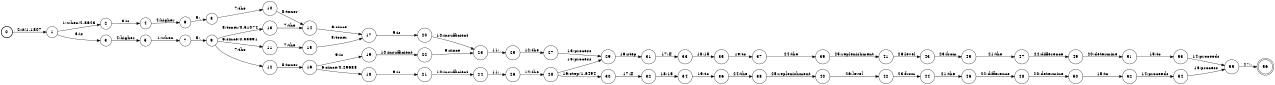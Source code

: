 digraph FST {
rankdir = LR;
size = "8.5,11";
label = "";
center = 1;
orientation = Portrait;
ranksep = "0.4";
nodesep = "0.25";
0 [label = "0", shape = circle, style = bold, fontsize = 14]
	0 -> 1 [label = "2:it/1.1807", fontsize = 14];
1 [label = "1", shape = circle, style = solid, fontsize = 14]
	1 -> 2 [label = "1:when/2.8623", fontsize = 14];
	1 -> 3 [label = "3:is", fontsize = 14];
2 [label = "2", shape = circle, style = solid, fontsize = 14]
	2 -> 4 [label = "3:is", fontsize = 14];
3 [label = "3", shape = circle, style = solid, fontsize = 14]
	3 -> 5 [label = "4:higher", fontsize = 14];
4 [label = "4", shape = circle, style = solid, fontsize = 14]
	4 -> 6 [label = "4:higher", fontsize = 14];
5 [label = "5", shape = circle, style = solid, fontsize = 14]
	5 -> 7 [label = "1:when", fontsize = 14];
6 [label = "6", shape = circle, style = solid, fontsize = 14]
	6 -> 8 [label = "5:,", fontsize = 14];
7 [label = "7", shape = circle, style = solid, fontsize = 14]
	7 -> 9 [label = "5:,", fontsize = 14];
8 [label = "8", shape = circle, style = solid, fontsize = 14]
	8 -> 10 [label = "7:the", fontsize = 14];
9 [label = "9", shape = circle, style = solid, fontsize = 14]
	9 -> 11 [label = "6:since/0.33691", fontsize = 14];
	9 -> 12 [label = "7:the", fontsize = 14];
	9 -> 13 [label = "8:toner/0.51074", fontsize = 14];
10 [label = "10", shape = circle, style = solid, fontsize = 14]
	10 -> 14 [label = "8:toner", fontsize = 14];
11 [label = "11", shape = circle, style = solid, fontsize = 14]
	11 -> 15 [label = "7:the", fontsize = 14];
12 [label = "12", shape = circle, style = solid, fontsize = 14]
	12 -> 16 [label = "8:toner", fontsize = 14];
13 [label = "13", shape = circle, style = solid, fontsize = 14]
	13 -> 14 [label = "7:the", fontsize = 14];
14 [label = "14", shape = circle, style = solid, fontsize = 14]
	14 -> 17 [label = "6:since", fontsize = 14];
15 [label = "15", shape = circle, style = solid, fontsize = 14]
	15 -> 17 [label = "8:toner", fontsize = 14];
16 [label = "16", shape = circle, style = solid, fontsize = 14]
	16 -> 19 [label = "9:is", fontsize = 14];
	16 -> 18 [label = "6:since/0.29688", fontsize = 14];
17 [label = "17", shape = circle, style = solid, fontsize = 14]
	17 -> 20 [label = "9:is", fontsize = 14];
18 [label = "18", shape = circle, style = solid, fontsize = 14]
	18 -> 21 [label = "9:is", fontsize = 14];
19 [label = "19", shape = circle, style = solid, fontsize = 14]
	19 -> 22 [label = "10:insufficient", fontsize = 14];
20 [label = "20", shape = circle, style = solid, fontsize = 14]
	20 -> 23 [label = "10:insufficient", fontsize = 14];
21 [label = "21", shape = circle, style = solid, fontsize = 14]
	21 -> 24 [label = "10:insufficient", fontsize = 14];
22 [label = "22", shape = circle, style = solid, fontsize = 14]
	22 -> 23 [label = "6:since", fontsize = 14];
23 [label = "23", shape = circle, style = solid, fontsize = 14]
	23 -> 25 [label = "11:,", fontsize = 14];
24 [label = "24", shape = circle, style = solid, fontsize = 14]
	24 -> 26 [label = "11:,", fontsize = 14];
25 [label = "25", shape = circle, style = solid, fontsize = 14]
	25 -> 27 [label = "12:the", fontsize = 14];
26 [label = "26", shape = circle, style = solid, fontsize = 14]
	26 -> 28 [label = "12:the", fontsize = 14];
27 [label = "27", shape = circle, style = solid, fontsize = 14]
	27 -> 29 [label = "13:process", fontsize = 14];
28 [label = "28", shape = circle, style = solid, fontsize = 14]
	28 -> 29 [label = "13:process", fontsize = 14];
	28 -> 30 [label = "16:step/1.6494", fontsize = 14];
29 [label = "29", shape = circle, style = solid, fontsize = 14]
	29 -> 31 [label = "16:step", fontsize = 14];
30 [label = "30", shape = circle, style = solid, fontsize = 14]
	30 -> 32 [label = "17:#", fontsize = 14];
31 [label = "31", shape = circle, style = solid, fontsize = 14]
	31 -> 33 [label = "17:#", fontsize = 14];
32 [label = "32", shape = circle, style = solid, fontsize = 14]
	32 -> 34 [label = "18:15", fontsize = 14];
33 [label = "33", shape = circle, style = solid, fontsize = 14]
	33 -> 35 [label = "18:15", fontsize = 14];
34 [label = "34", shape = circle, style = solid, fontsize = 14]
	34 -> 36 [label = "19:to", fontsize = 14];
35 [label = "35", shape = circle, style = solid, fontsize = 14]
	35 -> 37 [label = "19:to", fontsize = 14];
36 [label = "36", shape = circle, style = solid, fontsize = 14]
	36 -> 38 [label = "24:the", fontsize = 14];
37 [label = "37", shape = circle, style = solid, fontsize = 14]
	37 -> 39 [label = "24:the", fontsize = 14];
38 [label = "38", shape = circle, style = solid, fontsize = 14]
	38 -> 40 [label = "25:replenishment", fontsize = 14];
39 [label = "39", shape = circle, style = solid, fontsize = 14]
	39 -> 41 [label = "25:replenishment", fontsize = 14];
40 [label = "40", shape = circle, style = solid, fontsize = 14]
	40 -> 42 [label = "26:level", fontsize = 14];
41 [label = "41", shape = circle, style = solid, fontsize = 14]
	41 -> 43 [label = "26:level", fontsize = 14];
42 [label = "42", shape = circle, style = solid, fontsize = 14]
	42 -> 44 [label = "23:from", fontsize = 14];
43 [label = "43", shape = circle, style = solid, fontsize = 14]
	43 -> 45 [label = "23:from", fontsize = 14];
44 [label = "44", shape = circle, style = solid, fontsize = 14]
	44 -> 46 [label = "21:the", fontsize = 14];
45 [label = "45", shape = circle, style = solid, fontsize = 14]
	45 -> 47 [label = "21:the", fontsize = 14];
46 [label = "46", shape = circle, style = solid, fontsize = 14]
	46 -> 48 [label = "22:difference", fontsize = 14];
47 [label = "47", shape = circle, style = solid, fontsize = 14]
	47 -> 49 [label = "22:difference", fontsize = 14];
48 [label = "48", shape = circle, style = solid, fontsize = 14]
	48 -> 50 [label = "20:determine", fontsize = 14];
49 [label = "49", shape = circle, style = solid, fontsize = 14]
	49 -> 51 [label = "20:determine", fontsize = 14];
50 [label = "50", shape = circle, style = solid, fontsize = 14]
	50 -> 52 [label = "15:to", fontsize = 14];
51 [label = "51", shape = circle, style = solid, fontsize = 14]
	51 -> 53 [label = "15:to", fontsize = 14];
52 [label = "52", shape = circle, style = solid, fontsize = 14]
	52 -> 54 [label = "14:proceeds", fontsize = 14];
53 [label = "53", shape = circle, style = solid, fontsize = 14]
	53 -> 55 [label = "14:proceeds", fontsize = 14];
54 [label = "54", shape = circle, style = solid, fontsize = 14]
	54 -> 55 [label = "13:process", fontsize = 14];
55 [label = "55", shape = circle, style = solid, fontsize = 14]
	55 -> 56 [label = "27:.", fontsize = 14];
56 [label = "56", shape = doublecircle, style = solid, fontsize = 14]
}
